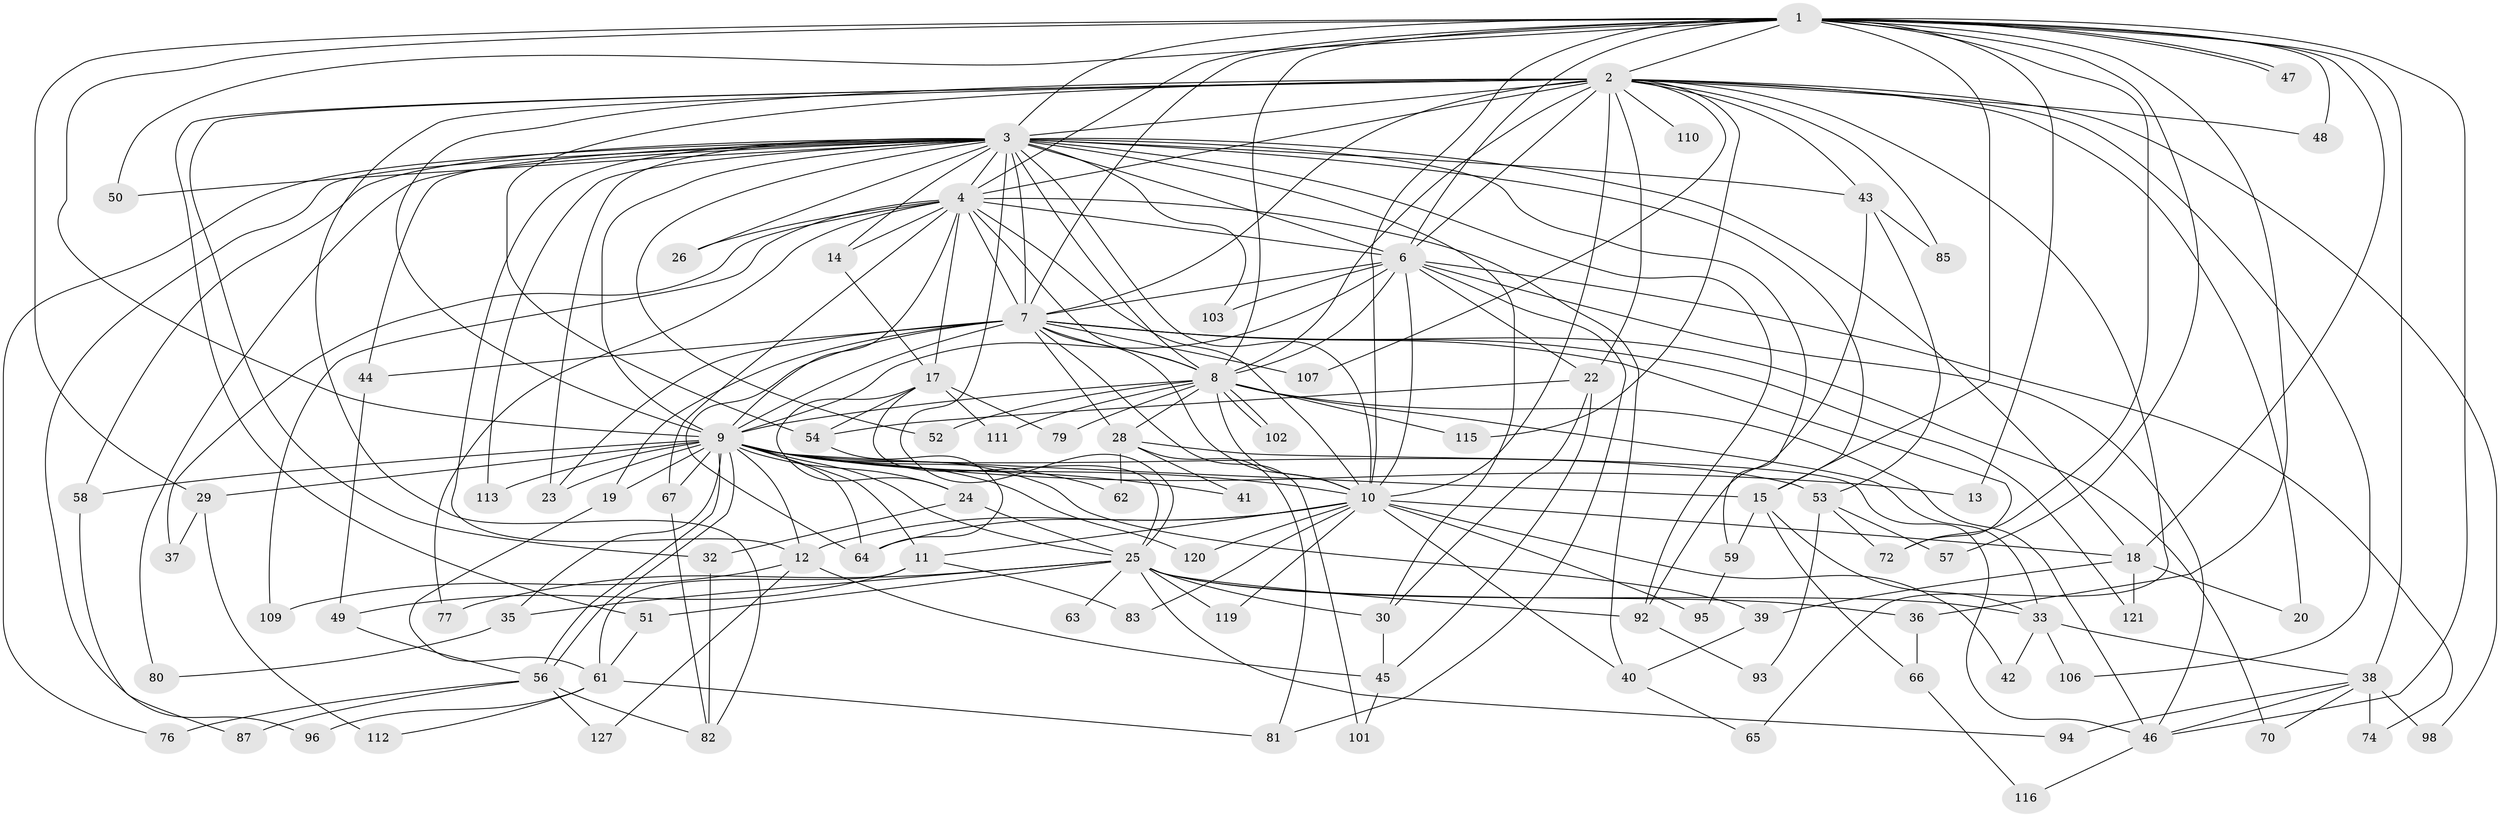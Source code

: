 // original degree distribution, {24: 0.007874015748031496, 18: 0.015748031496062992, 27: 0.007874015748031496, 19: 0.007874015748031496, 17: 0.007874015748031496, 14: 0.007874015748031496, 23: 0.007874015748031496, 31: 0.007874015748031496, 21: 0.007874015748031496, 5: 0.05511811023622047, 2: 0.5039370078740157, 3: 0.2283464566929134, 7: 0.023622047244094488, 6: 0.031496062992125984, 4: 0.06299212598425197, 11: 0.007874015748031496, 8: 0.007874015748031496}
// Generated by graph-tools (version 1.1) at 2025/41/03/06/25 10:41:33]
// undirected, 93 vertices, 225 edges
graph export_dot {
graph [start="1"]
  node [color=gray90,style=filled];
  1 [super="+16"];
  2 [super="+5"];
  3 [super="+21"];
  4 [super="+114"];
  6 [super="+55"];
  7 [super="+88"];
  8 [super="+89"];
  9 [super="+126"];
  10 [super="+118"];
  11;
  12 [super="+78"];
  13;
  14;
  15 [super="+27"];
  17 [super="+97"];
  18 [super="+99"];
  19;
  20;
  22;
  23 [super="+100"];
  24 [super="+124"];
  25 [super="+31"];
  26;
  28 [super="+75"];
  29;
  30 [super="+34"];
  32;
  33 [super="+90"];
  35;
  36;
  37;
  38 [super="+68"];
  39;
  40 [super="+91"];
  41;
  42;
  43 [super="+105"];
  44;
  45 [super="+71"];
  46 [super="+69"];
  47;
  48;
  49 [super="+60"];
  50;
  51;
  52;
  53 [super="+86"];
  54 [super="+104"];
  56 [super="+84"];
  57;
  58;
  59 [super="+125"];
  61 [super="+73"];
  62;
  63;
  64 [super="+123"];
  65;
  66;
  67;
  70;
  72;
  74;
  76;
  77;
  79;
  80;
  81 [super="+122"];
  82 [super="+117"];
  83;
  85;
  87;
  92;
  93;
  94;
  95;
  96;
  98 [super="+108"];
  101;
  102;
  103;
  106;
  107;
  109;
  110;
  111;
  112;
  113;
  115;
  116;
  119;
  120;
  121;
  127;
  1 -- 2 [weight=2];
  1 -- 3;
  1 -- 4;
  1 -- 6;
  1 -- 7 [weight=2];
  1 -- 8;
  1 -- 9;
  1 -- 10;
  1 -- 13;
  1 -- 15;
  1 -- 29;
  1 -- 36;
  1 -- 38 [weight=2];
  1 -- 46;
  1 -- 47;
  1 -- 47;
  1 -- 48;
  1 -- 50;
  1 -- 57;
  1 -- 72;
  1 -- 18;
  2 -- 3 [weight=2];
  2 -- 4 [weight=2];
  2 -- 6 [weight=2];
  2 -- 7 [weight=2];
  2 -- 8 [weight=2];
  2 -- 9 [weight=2];
  2 -- 10 [weight=3];
  2 -- 20;
  2 -- 32;
  2 -- 48;
  2 -- 51;
  2 -- 54;
  2 -- 107;
  2 -- 110 [weight=2];
  2 -- 115;
  2 -- 65;
  2 -- 82;
  2 -- 85;
  2 -- 22;
  2 -- 98;
  2 -- 106;
  2 -- 43;
  3 -- 4;
  3 -- 6;
  3 -- 7;
  3 -- 8;
  3 -- 9 [weight=2];
  3 -- 10;
  3 -- 14;
  3 -- 18;
  3 -- 25;
  3 -- 26;
  3 -- 30;
  3 -- 50;
  3 -- 52;
  3 -- 58;
  3 -- 59 [weight=2];
  3 -- 76;
  3 -- 80;
  3 -- 92;
  3 -- 103;
  3 -- 113;
  3 -- 96;
  3 -- 43;
  3 -- 44;
  3 -- 23;
  3 -- 12;
  3 -- 15;
  4 -- 6;
  4 -- 7;
  4 -- 8;
  4 -- 9;
  4 -- 10 [weight=2];
  4 -- 14;
  4 -- 17 [weight=2];
  4 -- 26;
  4 -- 37;
  4 -- 67;
  4 -- 77;
  4 -- 109;
  4 -- 40;
  6 -- 7;
  6 -- 8;
  6 -- 9;
  6 -- 10;
  6 -- 22;
  6 -- 74;
  6 -- 81;
  6 -- 103;
  6 -- 46;
  7 -- 8;
  7 -- 9;
  7 -- 10;
  7 -- 19;
  7 -- 23;
  7 -- 28 [weight=2];
  7 -- 44;
  7 -- 64;
  7 -- 70;
  7 -- 72;
  7 -- 101;
  7 -- 107;
  7 -- 121;
  8 -- 9;
  8 -- 10;
  8 -- 28;
  8 -- 52;
  8 -- 79;
  8 -- 102;
  8 -- 102;
  8 -- 111;
  8 -- 115;
  8 -- 46;
  8 -- 33;
  9 -- 10;
  9 -- 11;
  9 -- 12;
  9 -- 13;
  9 -- 15;
  9 -- 19;
  9 -- 23;
  9 -- 24;
  9 -- 25;
  9 -- 29;
  9 -- 35;
  9 -- 39;
  9 -- 41;
  9 -- 53;
  9 -- 56;
  9 -- 56;
  9 -- 58;
  9 -- 62;
  9 -- 67;
  9 -- 113;
  9 -- 120;
  9 -- 64;
  10 -- 11;
  10 -- 12;
  10 -- 18;
  10 -- 40;
  10 -- 42;
  10 -- 83;
  10 -- 95;
  10 -- 119;
  10 -- 120;
  10 -- 64;
  11 -- 49;
  11 -- 61;
  11 -- 83;
  12 -- 109;
  12 -- 45;
  12 -- 127;
  14 -- 17;
  15 -- 33;
  15 -- 66;
  15 -- 59;
  17 -- 24;
  17 -- 54;
  17 -- 79;
  17 -- 25;
  17 -- 111;
  18 -- 20;
  18 -- 39;
  18 -- 121;
  19 -- 61;
  22 -- 30;
  22 -- 45;
  22 -- 54;
  24 -- 32;
  24 -- 25;
  25 -- 36;
  25 -- 51;
  25 -- 63 [weight=2];
  25 -- 77;
  25 -- 92;
  25 -- 119;
  25 -- 33;
  25 -- 35;
  25 -- 94;
  25 -- 30;
  28 -- 41;
  28 -- 46;
  28 -- 62;
  28 -- 81;
  29 -- 37;
  29 -- 112;
  30 -- 45;
  32 -- 82;
  33 -- 38;
  33 -- 42;
  33 -- 106;
  35 -- 80;
  36 -- 66;
  38 -- 70;
  38 -- 74;
  38 -- 98 [weight=2];
  38 -- 94;
  38 -- 46;
  39 -- 40;
  40 -- 65;
  43 -- 53;
  43 -- 85;
  43 -- 92;
  44 -- 49;
  45 -- 101;
  46 -- 116;
  49 -- 56;
  51 -- 61;
  53 -- 57;
  53 -- 72;
  53 -- 93;
  54 -- 64;
  56 -- 76;
  56 -- 87;
  56 -- 127;
  56 -- 82;
  58 -- 87;
  59 -- 95;
  61 -- 96;
  61 -- 112;
  61 -- 81;
  66 -- 116;
  67 -- 82;
  92 -- 93;
}
